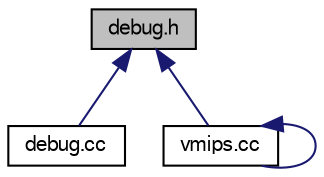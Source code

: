 digraph G
{
  edge [fontname="FreeSans",fontsize="10",labelfontname="FreeSans",labelfontsize="10"];
  node [fontname="FreeSans",fontsize="10",shape=record];
  Node1 [label="debug.h",height=0.2,width=0.4,color="black", fillcolor="grey75", style="filled" fontcolor="black"];
  Node1 -> Node2 [dir=back,color="midnightblue",fontsize="10",style="solid"];
  Node2 [label="debug.cc",height=0.2,width=0.4,color="black", fillcolor="white", style="filled",URL="$debug_8cc.html"];
  Node1 -> Node3 [dir=back,color="midnightblue",fontsize="10",style="solid"];
  Node3 [label="vmips.cc",height=0.2,width=0.4,color="black", fillcolor="white", style="filled",URL="$vmips_8cc.html"];
  Node3 -> Node3 [dir=back,color="midnightblue",fontsize="10",style="solid"];
}
